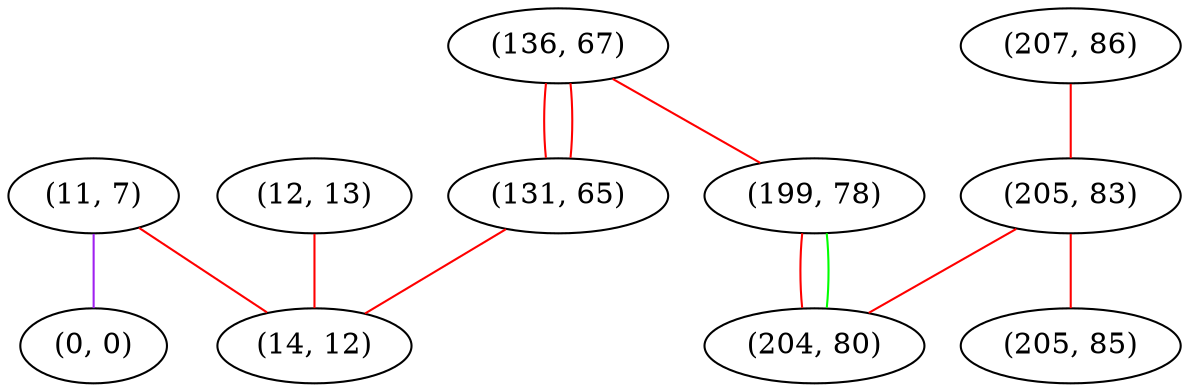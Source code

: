 graph "" {
"(11, 7)";
"(136, 67)";
"(0, 0)";
"(12, 13)";
"(131, 65)";
"(199, 78)";
"(207, 86)";
"(14, 12)";
"(205, 83)";
"(204, 80)";
"(205, 85)";
"(11, 7)" -- "(14, 12)"  [color=red, key=0, weight=1];
"(11, 7)" -- "(0, 0)"  [color=purple, key=0, weight=4];
"(136, 67)" -- "(199, 78)"  [color=red, key=0, weight=1];
"(136, 67)" -- "(131, 65)"  [color=red, key=0, weight=1];
"(136, 67)" -- "(131, 65)"  [color=red, key=1, weight=1];
"(12, 13)" -- "(14, 12)"  [color=red, key=0, weight=1];
"(131, 65)" -- "(14, 12)"  [color=red, key=0, weight=1];
"(199, 78)" -- "(204, 80)"  [color=red, key=0, weight=1];
"(199, 78)" -- "(204, 80)"  [color=green, key=1, weight=2];
"(207, 86)" -- "(205, 83)"  [color=red, key=0, weight=1];
"(205, 83)" -- "(205, 85)"  [color=red, key=0, weight=1];
"(205, 83)" -- "(204, 80)"  [color=red, key=0, weight=1];
}

